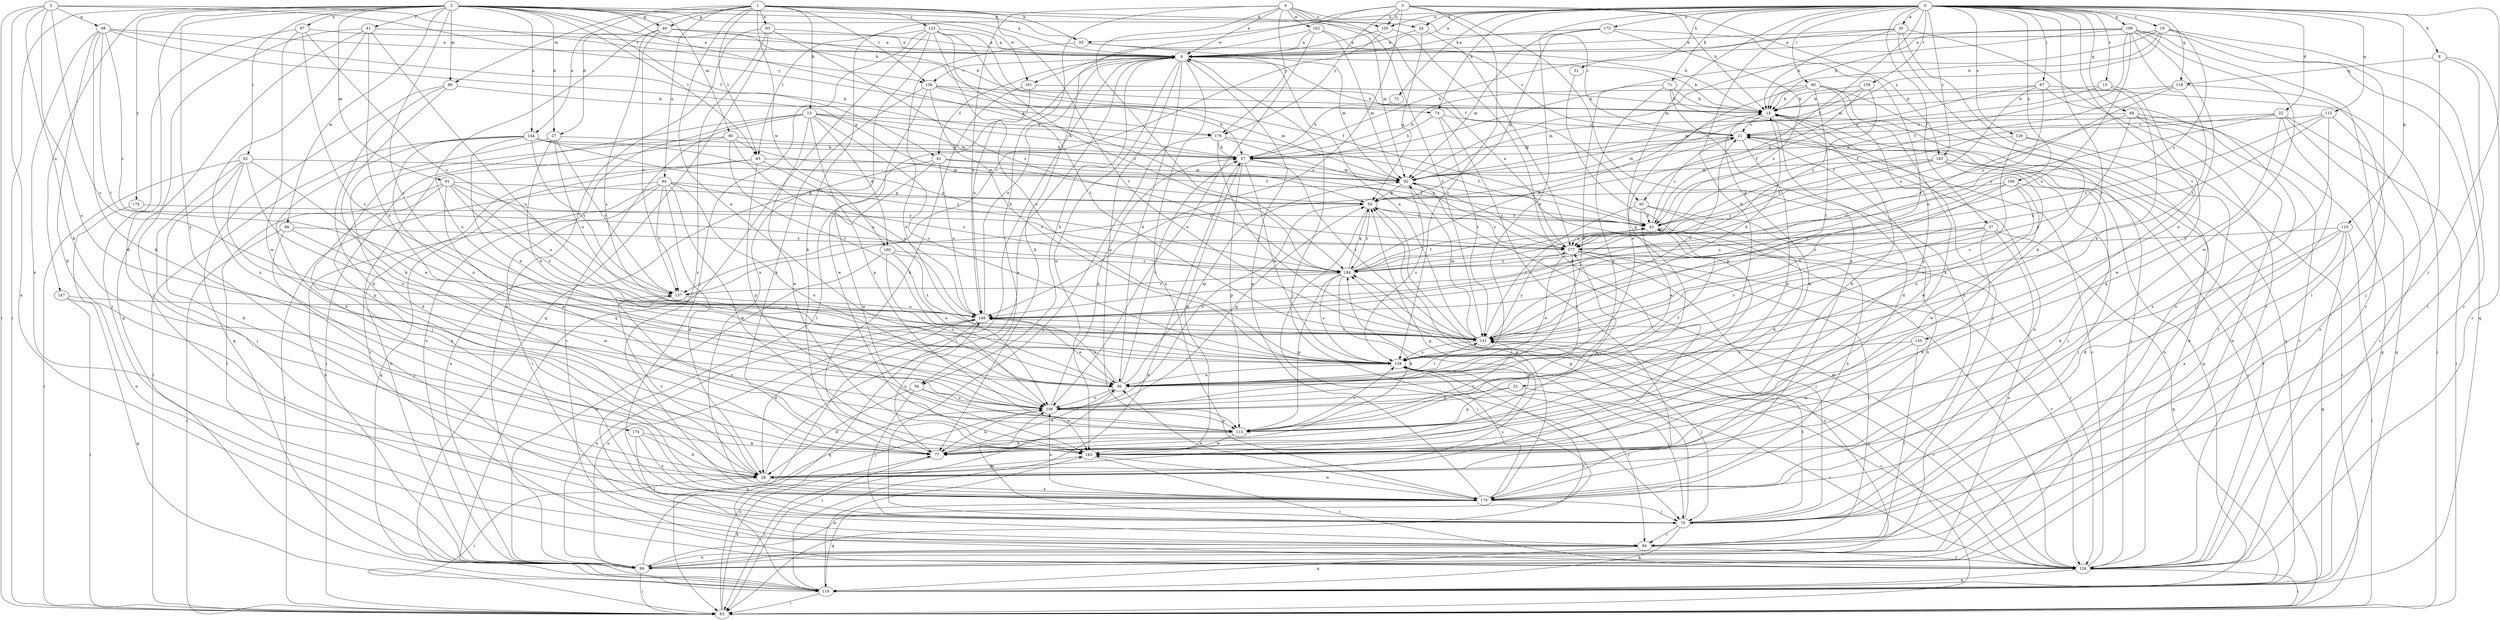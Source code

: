 strict digraph  {
0;
1;
2;
3;
4;
5;
6;
8;
13;
14;
15;
19;
21;
22;
24;
27;
28;
30;
36;
37;
40;
41;
42;
43;
48;
49;
50;
51;
52;
55;
56;
57;
60;
62;
63;
67;
70;
71;
73;
74;
77;
83;
84;
86;
88;
90;
91;
92;
93;
94;
97;
98;
99;
105;
106;
109;
110;
113;
115;
118;
119;
123;
126;
129;
134;
139;
141;
144;
147;
149;
155;
156;
157;
160;
161;
162;
163;
169;
170;
173;
174;
175;
176;
177;
183;
184;
0 -> 6  [label=a];
0 -> 8  [label=b];
0 -> 15  [label=c];
0 -> 19  [label=c];
0 -> 22  [label=d];
0 -> 24  [label=d];
0 -> 30  [label=e];
0 -> 36  [label=e];
0 -> 37  [label=f];
0 -> 40  [label=f];
0 -> 48  [label=g];
0 -> 51  [label=h];
0 -> 52  [label=h];
0 -> 55  [label=h];
0 -> 60  [label=i];
0 -> 67  [label=j];
0 -> 70  [label=j];
0 -> 71  [label=k];
0 -> 73  [label=k];
0 -> 74  [label=k];
0 -> 105  [label=o];
0 -> 109  [label=p];
0 -> 110  [label=p];
0 -> 113  [label=p];
0 -> 115  [label=q];
0 -> 118  [label=q];
0 -> 129  [label=s];
0 -> 134  [label=s];
0 -> 139  [label=t];
0 -> 155  [label=v];
0 -> 169  [label=x];
0 -> 173  [label=y];
0 -> 183  [label=z];
1 -> 13  [label=b];
1 -> 24  [label=d];
1 -> 27  [label=d];
1 -> 36  [label=e];
1 -> 40  [label=f];
1 -> 49  [label=g];
1 -> 55  [label=h];
1 -> 83  [label=l];
1 -> 86  [label=m];
1 -> 93  [label=n];
1 -> 94  [label=n];
1 -> 123  [label=r];
1 -> 141  [label=t];
1 -> 144  [label=u];
1 -> 156  [label=v];
1 -> 160  [label=w];
2 -> 6  [label=a];
2 -> 27  [label=d];
2 -> 28  [label=d];
2 -> 41  [label=f];
2 -> 42  [label=f];
2 -> 49  [label=g];
2 -> 50  [label=g];
2 -> 55  [label=h];
2 -> 62  [label=i];
2 -> 63  [label=i];
2 -> 74  [label=k];
2 -> 83  [label=l];
2 -> 86  [label=m];
2 -> 88  [label=m];
2 -> 90  [label=m];
2 -> 91  [label=m];
2 -> 97  [label=n];
2 -> 134  [label=s];
2 -> 144  [label=u];
2 -> 147  [label=u];
2 -> 161  [label=w];
2 -> 174  [label=y];
2 -> 175  [label=y];
3 -> 14  [label=b];
3 -> 83  [label=l];
3 -> 105  [label=o];
3 -> 134  [label=s];
3 -> 149  [label=u];
3 -> 161  [label=w];
3 -> 170  [label=x];
3 -> 176  [label=y];
3 -> 183  [label=z];
4 -> 6  [label=a];
4 -> 21  [label=c];
4 -> 56  [label=h];
4 -> 92  [label=m];
4 -> 105  [label=o];
4 -> 141  [label=t];
4 -> 149  [label=u];
4 -> 162  [label=w];
4 -> 176  [label=y];
4 -> 184  [label=z];
5 -> 63  [label=i];
5 -> 77  [label=k];
5 -> 98  [label=n];
5 -> 99  [label=n];
5 -> 106  [label=o];
5 -> 134  [label=s];
5 -> 156  [label=v];
5 -> 176  [label=y];
6 -> 14  [label=b];
6 -> 36  [label=e];
6 -> 42  [label=f];
6 -> 56  [label=h];
6 -> 63  [label=i];
6 -> 70  [label=j];
6 -> 113  [label=p];
6 -> 149  [label=u];
6 -> 156  [label=v];
6 -> 163  [label=w];
6 -> 170  [label=x];
8 -> 70  [label=j];
8 -> 84  [label=l];
8 -> 118  [label=q];
8 -> 126  [label=r];
13 -> 57  [label=h];
13 -> 63  [label=i];
13 -> 92  [label=m];
13 -> 99  [label=n];
13 -> 113  [label=p];
13 -> 126  [label=r];
13 -> 134  [label=s];
13 -> 163  [label=w];
13 -> 176  [label=y];
13 -> 160  [label=d];
14 -> 21  [label=c];
14 -> 28  [label=d];
14 -> 70  [label=j];
14 -> 126  [label=r];
14 -> 163  [label=w];
15 -> 14  [label=b];
15 -> 36  [label=e];
15 -> 43  [label=f];
15 -> 163  [label=w];
19 -> 6  [label=a];
19 -> 14  [label=b];
19 -> 57  [label=h];
19 -> 84  [label=l];
19 -> 92  [label=m];
19 -> 126  [label=r];
19 -> 177  [label=y];
21 -> 57  [label=h];
21 -> 92  [label=m];
21 -> 113  [label=p];
21 -> 119  [label=q];
21 -> 163  [label=w];
22 -> 21  [label=c];
22 -> 43  [label=f];
22 -> 63  [label=i];
22 -> 77  [label=k];
22 -> 84  [label=l];
22 -> 119  [label=q];
22 -> 177  [label=y];
24 -> 6  [label=a];
24 -> 50  [label=g];
24 -> 177  [label=y];
27 -> 28  [label=d];
27 -> 36  [label=e];
27 -> 57  [label=h];
27 -> 149  [label=u];
27 -> 157  [label=v];
28 -> 6  [label=a];
28 -> 50  [label=g];
28 -> 63  [label=i];
28 -> 157  [label=v];
28 -> 170  [label=x];
28 -> 184  [label=z];
30 -> 6  [label=a];
30 -> 14  [label=b];
30 -> 57  [label=h];
30 -> 77  [label=k];
30 -> 99  [label=n];
30 -> 126  [label=r];
36 -> 57  [label=h];
36 -> 63  [label=i];
36 -> 92  [label=m];
36 -> 106  [label=o];
36 -> 141  [label=t];
36 -> 149  [label=u];
37 -> 28  [label=d];
37 -> 99  [label=n];
37 -> 119  [label=q];
37 -> 134  [label=s];
37 -> 177  [label=y];
37 -> 184  [label=z];
40 -> 36  [label=e];
40 -> 43  [label=f];
40 -> 77  [label=k];
40 -> 141  [label=t];
40 -> 170  [label=x];
41 -> 6  [label=a];
41 -> 36  [label=e];
41 -> 84  [label=l];
41 -> 119  [label=q];
41 -> 134  [label=s];
41 -> 170  [label=x];
42 -> 43  [label=f];
42 -> 92  [label=m];
42 -> 99  [label=n];
42 -> 149  [label=u];
42 -> 163  [label=w];
43 -> 21  [label=c];
43 -> 126  [label=r];
43 -> 170  [label=x];
43 -> 177  [label=y];
48 -> 21  [label=c];
48 -> 99  [label=n];
48 -> 119  [label=q];
48 -> 126  [label=r];
48 -> 141  [label=t];
48 -> 149  [label=u];
49 -> 6  [label=a];
49 -> 14  [label=b];
49 -> 106  [label=o];
49 -> 134  [label=s];
49 -> 157  [label=v];
50 -> 43  [label=f];
50 -> 63  [label=i];
50 -> 106  [label=o];
50 -> 177  [label=y];
50 -> 184  [label=z];
51 -> 77  [label=k];
52 -> 106  [label=o];
52 -> 113  [label=p];
52 -> 126  [label=r];
55 -> 21  [label=c];
55 -> 92  [label=m];
55 -> 106  [label=o];
56 -> 28  [label=d];
56 -> 70  [label=j];
56 -> 106  [label=o];
56 -> 163  [label=w];
57 -> 92  [label=m];
57 -> 113  [label=p];
57 -> 134  [label=s];
57 -> 141  [label=t];
57 -> 163  [label=w];
60 -> 14  [label=b];
60 -> 36  [label=e];
60 -> 57  [label=h];
60 -> 77  [label=k];
60 -> 113  [label=p];
60 -> 119  [label=q];
60 -> 141  [label=t];
62 -> 28  [label=d];
62 -> 36  [label=e];
62 -> 63  [label=i];
62 -> 70  [label=j];
62 -> 92  [label=m];
62 -> 106  [label=o];
62 -> 113  [label=p];
63 -> 21  [label=c];
63 -> 77  [label=k];
63 -> 106  [label=o];
63 -> 184  [label=z];
67 -> 14  [label=b];
67 -> 63  [label=i];
67 -> 70  [label=j];
67 -> 92  [label=m];
67 -> 149  [label=u];
67 -> 184  [label=z];
70 -> 50  [label=g];
70 -> 84  [label=l];
70 -> 106  [label=o];
70 -> 119  [label=q];
70 -> 141  [label=t];
71 -> 14  [label=b];
71 -> 36  [label=e];
71 -> 99  [label=n];
71 -> 113  [label=p];
71 -> 170  [label=x];
73 -> 57  [label=h];
74 -> 21  [label=c];
74 -> 57  [label=h];
74 -> 141  [label=t];
74 -> 170  [label=x];
77 -> 36  [label=e];
77 -> 63  [label=i];
77 -> 149  [label=u];
83 -> 92  [label=m];
83 -> 99  [label=n];
83 -> 113  [label=p];
83 -> 119  [label=q];
83 -> 149  [label=u];
84 -> 99  [label=n];
84 -> 119  [label=q];
84 -> 126  [label=r];
86 -> 14  [label=b];
86 -> 28  [label=d];
86 -> 77  [label=k];
86 -> 119  [label=q];
88 -> 63  [label=i];
88 -> 70  [label=j];
88 -> 163  [label=w];
88 -> 177  [label=y];
90 -> 43  [label=f];
90 -> 57  [label=h];
90 -> 70  [label=j];
90 -> 126  [label=r];
90 -> 141  [label=t];
90 -> 149  [label=u];
91 -> 50  [label=g];
91 -> 84  [label=l];
91 -> 113  [label=p];
91 -> 141  [label=t];
91 -> 149  [label=u];
91 -> 170  [label=x];
91 -> 177  [label=y];
92 -> 50  [label=g];
92 -> 126  [label=r];
92 -> 134  [label=s];
92 -> 177  [label=y];
93 -> 6  [label=a];
93 -> 99  [label=n];
93 -> 119  [label=q];
93 -> 170  [label=x];
93 -> 184  [label=z];
94 -> 28  [label=d];
94 -> 50  [label=g];
94 -> 63  [label=i];
94 -> 84  [label=l];
94 -> 99  [label=n];
94 -> 106  [label=o];
94 -> 157  [label=v];
94 -> 163  [label=w];
94 -> 184  [label=z];
97 -> 6  [label=a];
97 -> 126  [label=r];
97 -> 134  [label=s];
97 -> 157  [label=v];
97 -> 163  [label=w];
98 -> 6  [label=a];
98 -> 28  [label=d];
98 -> 50  [label=g];
98 -> 57  [label=h];
98 -> 77  [label=k];
98 -> 141  [label=t];
98 -> 170  [label=x];
98 -> 184  [label=z];
99 -> 63  [label=i];
99 -> 106  [label=o];
99 -> 134  [label=s];
99 -> 149  [label=u];
99 -> 184  [label=z];
105 -> 6  [label=a];
105 -> 28  [label=d];
105 -> 157  [label=v];
106 -> 43  [label=f];
106 -> 50  [label=g];
106 -> 57  [label=h];
106 -> 77  [label=k];
106 -> 113  [label=p];
109 -> 6  [label=a];
109 -> 14  [label=b];
109 -> 43  [label=f];
109 -> 92  [label=m];
109 -> 106  [label=o];
109 -> 119  [label=q];
109 -> 126  [label=r];
109 -> 141  [label=t];
109 -> 149  [label=u];
109 -> 163  [label=w];
110 -> 28  [label=d];
110 -> 63  [label=i];
110 -> 77  [label=k];
110 -> 119  [label=q];
110 -> 170  [label=x];
110 -> 177  [label=y];
113 -> 77  [label=k];
113 -> 134  [label=s];
113 -> 141  [label=t];
113 -> 163  [label=w];
115 -> 21  [label=c];
115 -> 126  [label=r];
115 -> 149  [label=u];
115 -> 170  [label=x];
115 -> 184  [label=z];
118 -> 14  [label=b];
118 -> 43  [label=f];
118 -> 99  [label=n];
118 -> 177  [label=y];
119 -> 57  [label=h];
119 -> 63  [label=i];
119 -> 163  [label=w];
123 -> 6  [label=a];
123 -> 43  [label=f];
123 -> 70  [label=j];
123 -> 77  [label=k];
123 -> 119  [label=q];
123 -> 134  [label=s];
123 -> 141  [label=t];
123 -> 170  [label=x];
123 -> 184  [label=z];
126 -> 14  [label=b];
126 -> 21  [label=c];
126 -> 63  [label=i];
126 -> 92  [label=m];
126 -> 119  [label=q];
126 -> 134  [label=s];
129 -> 57  [label=h];
129 -> 63  [label=i];
129 -> 99  [label=n];
129 -> 134  [label=s];
134 -> 36  [label=e];
134 -> 70  [label=j];
134 -> 84  [label=l];
139 -> 14  [label=b];
139 -> 50  [label=g];
139 -> 92  [label=m];
139 -> 177  [label=y];
141 -> 6  [label=a];
141 -> 14  [label=b];
141 -> 21  [label=c];
141 -> 70  [label=j];
141 -> 92  [label=m];
141 -> 126  [label=r];
141 -> 134  [label=s];
141 -> 177  [label=y];
144 -> 28  [label=d];
144 -> 36  [label=e];
144 -> 57  [label=h];
144 -> 63  [label=i];
144 -> 106  [label=o];
144 -> 157  [label=v];
144 -> 177  [label=y];
144 -> 184  [label=z];
147 -> 63  [label=i];
147 -> 119  [label=q];
147 -> 149  [label=u];
149 -> 6  [label=a];
149 -> 28  [label=d];
149 -> 36  [label=e];
149 -> 99  [label=n];
149 -> 119  [label=q];
149 -> 141  [label=t];
155 -> 84  [label=l];
155 -> 134  [label=s];
155 -> 163  [label=w];
156 -> 14  [label=b];
156 -> 57  [label=h];
156 -> 77  [label=k];
156 -> 92  [label=m];
156 -> 134  [label=s];
156 -> 163  [label=w];
157 -> 21  [label=c];
157 -> 149  [label=u];
160 -> 36  [label=e];
160 -> 99  [label=n];
160 -> 106  [label=o];
160 -> 141  [label=t];
160 -> 184  [label=z];
161 -> 14  [label=b];
161 -> 77  [label=k];
161 -> 84  [label=l];
162 -> 6  [label=a];
162 -> 14  [label=b];
162 -> 77  [label=k];
162 -> 92  [label=m];
162 -> 106  [label=o];
163 -> 14  [label=b];
163 -> 28  [label=d];
163 -> 126  [label=r];
163 -> 157  [label=v];
163 -> 177  [label=y];
169 -> 50  [label=g];
169 -> 70  [label=j];
169 -> 134  [label=s];
169 -> 141  [label=t];
169 -> 149  [label=u];
169 -> 163  [label=w];
170 -> 6  [label=a];
170 -> 36  [label=e];
170 -> 50  [label=g];
170 -> 70  [label=j];
170 -> 106  [label=o];
170 -> 119  [label=q];
170 -> 134  [label=s];
170 -> 163  [label=w];
173 -> 6  [label=a];
173 -> 50  [label=g];
173 -> 92  [label=m];
173 -> 141  [label=t];
173 -> 184  [label=z];
174 -> 28  [label=d];
174 -> 77  [label=k];
174 -> 84  [label=l];
174 -> 170  [label=x];
175 -> 43  [label=f];
175 -> 99  [label=n];
176 -> 43  [label=f];
176 -> 57  [label=h];
176 -> 70  [label=j];
176 -> 141  [label=t];
176 -> 177  [label=y];
177 -> 6  [label=a];
177 -> 36  [label=e];
177 -> 70  [label=j];
177 -> 84  [label=l];
177 -> 106  [label=o];
177 -> 126  [label=r];
177 -> 184  [label=z];
183 -> 43  [label=f];
183 -> 70  [label=j];
183 -> 92  [label=m];
183 -> 106  [label=o];
183 -> 126  [label=r];
183 -> 184  [label=z];
184 -> 14  [label=b];
184 -> 43  [label=f];
184 -> 50  [label=g];
184 -> 77  [label=k];
184 -> 113  [label=p];
184 -> 134  [label=s];
184 -> 157  [label=v];
}
